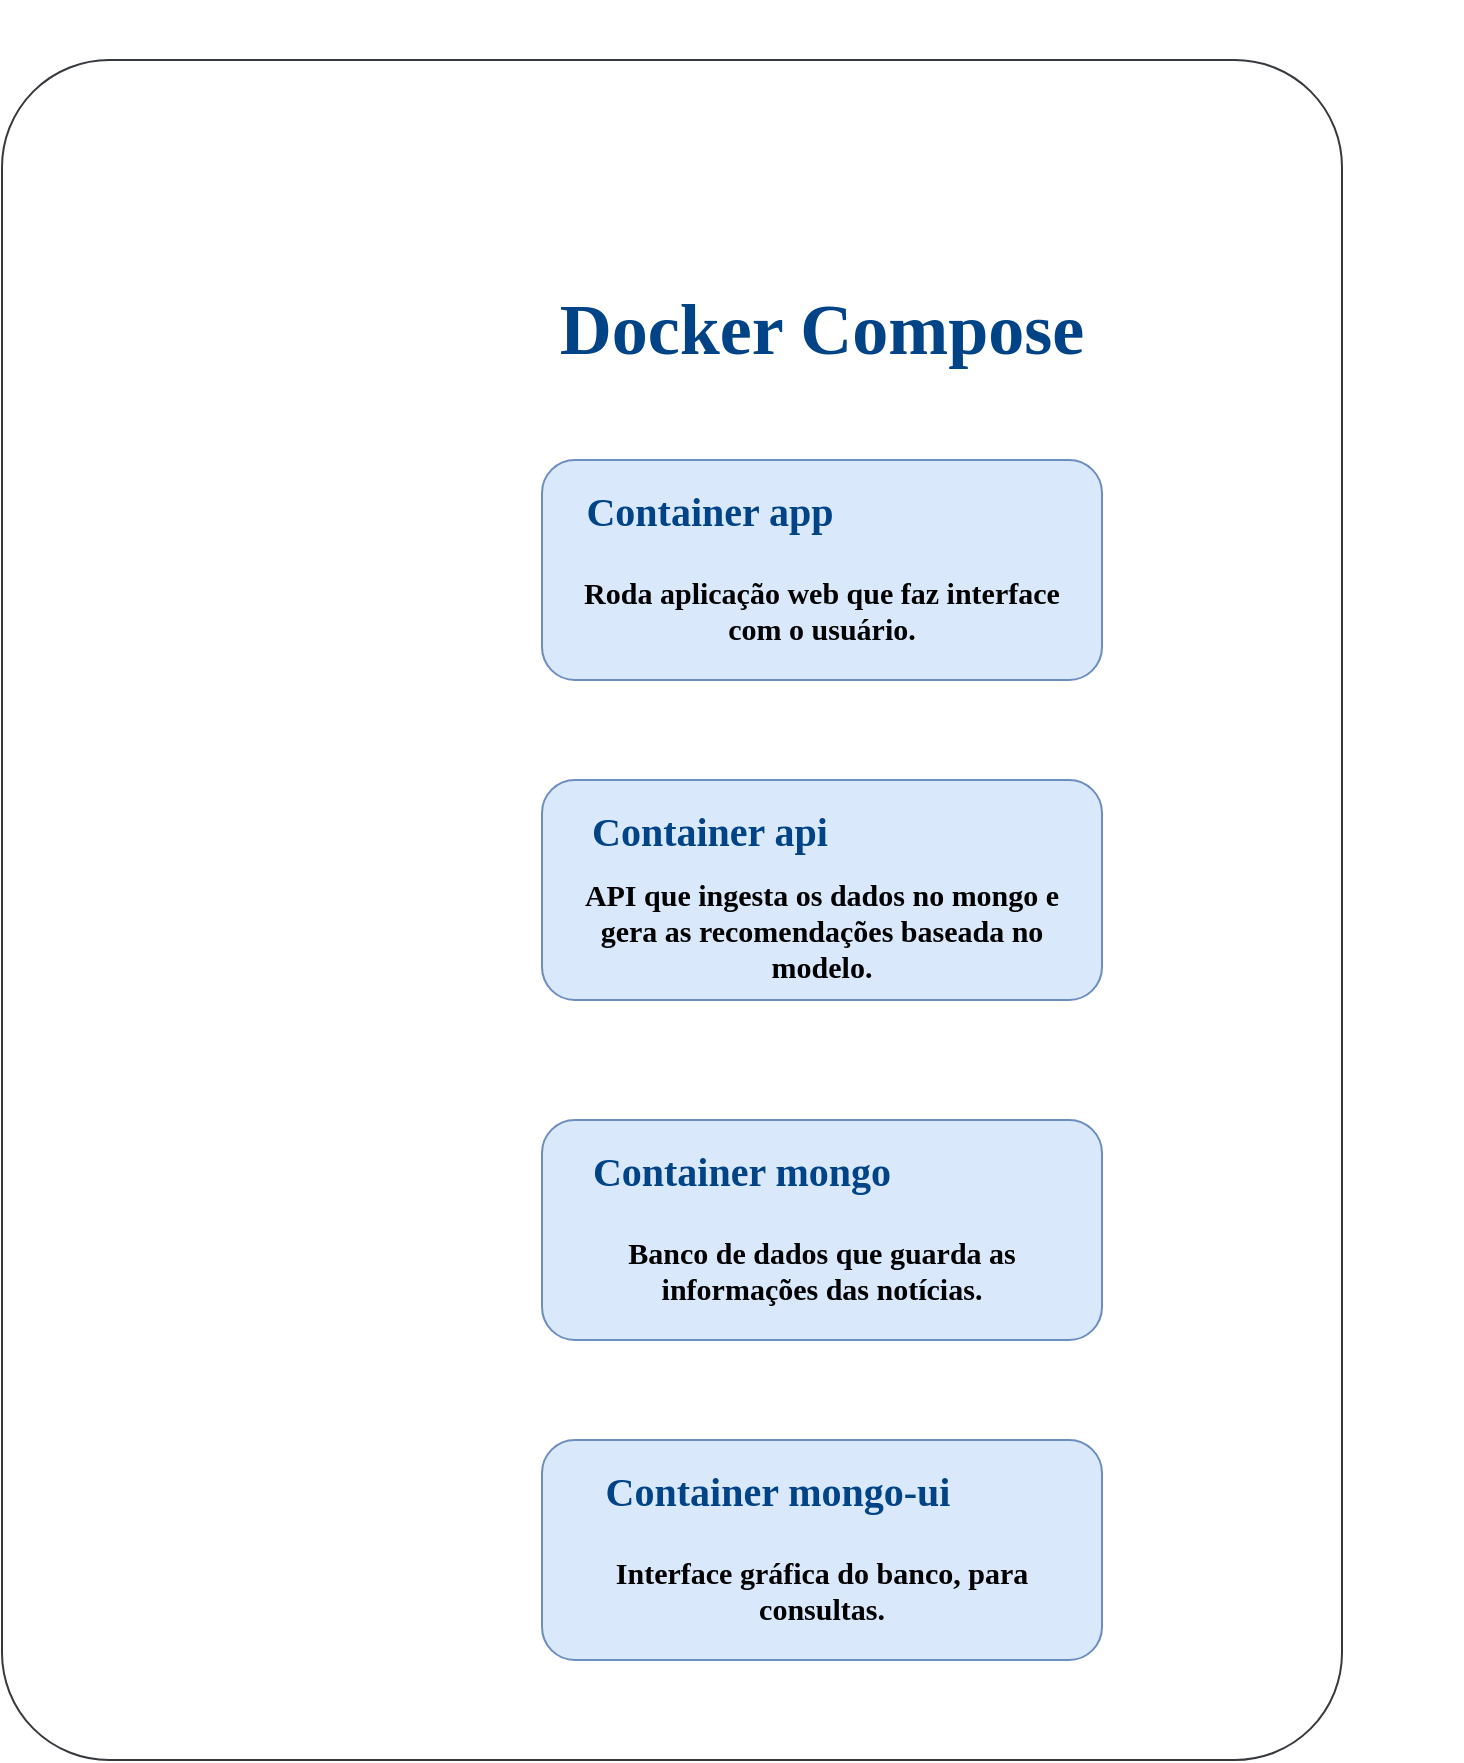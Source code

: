 <mxfile version="26.0.14" pages="3">
  <diagram id="mfyG8a96DU1D5726OxV5" name="containers">
    <mxGraphModel dx="1360" dy="765" grid="1" gridSize="10" guides="1" tooltips="1" connect="1" arrows="1" fold="1" page="1" pageScale="1" pageWidth="827" pageHeight="1169" math="0" shadow="0">
      <root>
        <mxCell id="0" />
        <mxCell id="1" parent="0" />
        <mxCell id="7" value="" style="rounded=1;whiteSpace=wrap;html=1;fillColor=#FFFFFF;strokeColor=#36393d;arcSize=8;" parent="1" vertex="1">
          <mxGeometry x="60" y="30" width="670" height="850" as="geometry" />
        </mxCell>
        <mxCell id="6" value="" style="shape=image;verticalLabelPosition=bottom;labelBackgroundColor=default;verticalAlign=top;aspect=fixed;imageAspect=0;image=https://media2.dev.to/dynamic/image/width=1000,height=500,fit=cover,gravity=auto,format=auto/https%3A%2F%2Fdev-to-uploads.s3.amazonaws.com%2Fuploads%2Farticles%2F6ey8mizke6etkvdathio.png;clipPath=inset(0% 21.67% 3.33% 39.67%);" parent="1" vertex="1">
          <mxGeometry x="90" y="50" width="208" height="260" as="geometry" />
        </mxCell>
        <mxCell id="10" value="" style="shape=image;verticalLabelPosition=bottom;labelBackgroundColor=default;verticalAlign=top;aspect=fixed;imageAspect=0;image=https://cdn-icons-png.flaticon.com/512/5969/5969124.png;" parent="1" vertex="1">
          <mxGeometry x="640" width="150" height="150" as="geometry" />
        </mxCell>
        <mxCell id="11" value="&lt;font style=&quot;font-size: 36px;&quot;&gt;&lt;b style=&quot;font-size: 36px;&quot;&gt;Docker Compose&lt;/b&gt;&lt;/font&gt;" style="text;html=1;strokeColor=none;fillColor=none;align=center;verticalAlign=middle;whiteSpace=wrap;rounded=0;fontFamily=Roboto Slab;fontSource=https%3A%2F%2Ffonts.googleapis.com%2Fcss%3Ffamily%3DRoboto%2BSlab;fontSize=36;fontColor=#004487;" parent="1" vertex="1">
          <mxGeometry x="320" y="150" width="300" height="30" as="geometry" />
        </mxCell>
        <mxCell id="13" value="" style="rounded=1;whiteSpace=wrap;html=1;fontSize=36;fillColor=#dae8fc;strokeColor=#6c8ebf;" parent="1" vertex="1">
          <mxGeometry x="330" y="230" width="280" height="110" as="geometry" />
        </mxCell>
        <mxCell id="14" value="" style="rounded=1;whiteSpace=wrap;html=1;fontSize=36;fillColor=#dae8fc;strokeColor=#6c8ebf;" parent="1" vertex="1">
          <mxGeometry x="330" y="390" width="280" height="110" as="geometry" />
        </mxCell>
        <mxCell id="15" value="" style="rounded=1;whiteSpace=wrap;html=1;fontSize=36;fillColor=#dae8fc;strokeColor=#6c8ebf;" parent="1" vertex="1">
          <mxGeometry x="330" y="560" width="280" height="110" as="geometry" />
        </mxCell>
        <mxCell id="16" value="" style="rounded=1;whiteSpace=wrap;html=1;fontSize=36;fillColor=#dae8fc;strokeColor=#6c8ebf;" parent="1" vertex="1">
          <mxGeometry x="330" y="720" width="280" height="110" as="geometry" />
        </mxCell>
        <mxCell id="17" value="&lt;font style=&quot;font-size: 20px;&quot;&gt;&lt;b style=&quot;font-size: 20px;&quot;&gt;Container app&lt;/b&gt;&lt;/font&gt;" style="text;html=1;strokeColor=none;fillColor=none;align=center;verticalAlign=middle;whiteSpace=wrap;rounded=0;fontFamily=Roboto Slab;fontSource=https%3A%2F%2Ffonts.googleapis.com%2Fcss%3Ffamily%3DRoboto%2BSlab;fontSize=20;fontColor=#004487;" parent="1" vertex="1">
          <mxGeometry x="264" y="240" width="300" height="30" as="geometry" />
        </mxCell>
        <mxCell id="19" value="&lt;font style=&quot;font-size: 20px;&quot;&gt;&lt;b style=&quot;font-size: 20px;&quot;&gt;Container api&lt;/b&gt;&lt;/font&gt;" style="text;html=1;strokeColor=none;fillColor=none;align=center;verticalAlign=middle;whiteSpace=wrap;rounded=0;fontFamily=Roboto Slab;fontSource=https%3A%2F%2Ffonts.googleapis.com%2Fcss%3Ffamily%3DRoboto%2BSlab;fontSize=20;fontColor=#004487;" parent="1" vertex="1">
          <mxGeometry x="264" y="400" width="300" height="30" as="geometry" />
        </mxCell>
        <mxCell id="20" value="&lt;font style=&quot;font-size: 20px;&quot;&gt;&lt;b style=&quot;font-size: 20px;&quot;&gt;Container mongo&lt;/b&gt;&lt;/font&gt;" style="text;html=1;strokeColor=none;fillColor=none;align=center;verticalAlign=middle;whiteSpace=wrap;rounded=0;fontFamily=Roboto Slab;fontSource=https%3A%2F%2Ffonts.googleapis.com%2Fcss%3Ffamily%3DRoboto%2BSlab;fontSize=20;fontColor=#004487;" parent="1" vertex="1">
          <mxGeometry x="280" y="570" width="300" height="30" as="geometry" />
        </mxCell>
        <mxCell id="21" value="&lt;font style=&quot;font-size: 20px;&quot;&gt;&lt;b style=&quot;font-size: 20px;&quot;&gt;Container mongo-ui&lt;/b&gt;&lt;/font&gt;" style="text;html=1;strokeColor=none;fillColor=none;align=center;verticalAlign=middle;whiteSpace=wrap;rounded=0;fontFamily=Roboto Slab;fontSource=https%3A%2F%2Ffonts.googleapis.com%2Fcss%3Ffamily%3DRoboto%2BSlab;fontSize=20;fontColor=#004487;" parent="1" vertex="1">
          <mxGeometry x="298" y="730" width="300" height="30" as="geometry" />
        </mxCell>
        <mxCell id="23" value="" style="shape=image;verticalLabelPosition=bottom;labelBackgroundColor=default;verticalAlign=top;aspect=fixed;imageAspect=0;image=https://streamlit.io/images/brand/streamlit-logo-secondary-colormark-lighttext.png;clipPath=inset(11.93% 33.67% 46.59% 33%);" parent="1" vertex="1">
          <mxGeometry x="558.36" y="200" width="81.64" height="59.6" as="geometry" />
        </mxCell>
        <mxCell id="24" value="" style="shape=image;verticalLabelPosition=bottom;labelBackgroundColor=default;verticalAlign=top;aspect=fixed;imageAspect=0;image=https://cdn.worldvectorlogo.com/logos/fastapi.svg;" parent="1" vertex="1">
          <mxGeometry x="569.18" y="370" width="60" height="60" as="geometry" />
        </mxCell>
        <mxCell id="30" value="" style="shape=image;verticalLabelPosition=bottom;labelBackgroundColor=default;verticalAlign=top;aspect=fixed;imageAspect=0;image=https://img.icons8.com/color/512/mongodb.png;" parent="1" vertex="1">
          <mxGeometry x="564" y="540" width="72" height="72" as="geometry" />
        </mxCell>
        <mxCell id="31" value="" style="shape=image;verticalLabelPosition=bottom;labelBackgroundColor=default;verticalAlign=top;aspect=fixed;imageAspect=0;image=https://img.icons8.com/color/512/mongodb.png;" parent="1" vertex="1">
          <mxGeometry x="563.18" y="700" width="72" height="72" as="geometry" />
        </mxCell>
        <mxCell id="33" value="&lt;font color=&quot;#000000&quot; style=&quot;font-size: 15px;&quot;&gt;&lt;b style=&quot;font-size: 15px;&quot;&gt;Roda aplicação web que faz interface com o usuário.&lt;/b&gt;&lt;/font&gt;" style="text;html=1;strokeColor=none;fillColor=none;align=center;verticalAlign=middle;whiteSpace=wrap;rounded=0;fontFamily=Roboto Slab;fontSource=https%3A%2F%2Ffonts.googleapis.com%2Fcss%3Ffamily%3DRoboto%2BSlab;fontSize=15;fontColor=#004487;" parent="1" vertex="1">
          <mxGeometry x="350" y="290" width="240" height="30" as="geometry" />
        </mxCell>
        <mxCell id="34" value="&lt;font color=&quot;#000000&quot; style=&quot;font-size: 15px;&quot;&gt;&lt;b style=&quot;font-size: 15px;&quot;&gt;API que ingesta os dados no mongo e gera as recomendações baseada no modelo.&lt;/b&gt;&lt;/font&gt;" style="text;html=1;strokeColor=none;fillColor=none;align=center;verticalAlign=middle;whiteSpace=wrap;rounded=0;fontFamily=Roboto Slab;fontSource=https%3A%2F%2Ffonts.googleapis.com%2Fcss%3Ffamily%3DRoboto%2BSlab;fontSize=15;fontColor=#004487;" parent="1" vertex="1">
          <mxGeometry x="345" y="450" width="250" height="30" as="geometry" />
        </mxCell>
        <mxCell id="35" value="&lt;font color=&quot;#000000&quot; style=&quot;font-size: 15px;&quot;&gt;&lt;b style=&quot;font-size: 15px;&quot;&gt;Banco de dados que guarda as informações das notícias.&lt;/b&gt;&lt;/font&gt;" style="text;html=1;strokeColor=none;fillColor=none;align=center;verticalAlign=middle;whiteSpace=wrap;rounded=0;fontFamily=Roboto Slab;fontSource=https%3A%2F%2Ffonts.googleapis.com%2Fcss%3Ffamily%3DRoboto%2BSlab;fontSize=15;fontColor=#004487;" parent="1" vertex="1">
          <mxGeometry x="350" y="620" width="240" height="30" as="geometry" />
        </mxCell>
        <mxCell id="36" value="&lt;font color=&quot;#000000&quot; style=&quot;font-size: 15px;&quot;&gt;&lt;b style=&quot;font-size: 15px;&quot;&gt;Interface gráfica do banco, para consultas.&lt;/b&gt;&lt;/font&gt;" style="text;html=1;strokeColor=none;fillColor=none;align=center;verticalAlign=middle;whiteSpace=wrap;rounded=0;fontFamily=Roboto Slab;fontSource=https%3A%2F%2Ffonts.googleapis.com%2Fcss%3Ffamily%3DRoboto%2BSlab;fontSize=15;fontColor=#004487;" parent="1" vertex="1">
          <mxGeometry x="350" y="780" width="240" height="30" as="geometry" />
        </mxCell>
      </root>
    </mxGraphModel>
  </diagram>
  <diagram id="VmCeNL-hDI-RfSfwbeI3" name="arquitetura">
    <mxGraphModel dx="777" dy="437" grid="1" gridSize="10" guides="1" tooltips="1" connect="1" arrows="1" fold="1" page="1" pageScale="1" pageWidth="827" pageHeight="1169" math="0" shadow="0">
      <root>
        <mxCell id="0" />
        <mxCell id="1" parent="0" />
        <mxCell id="q2OS-33zKVe1yGkHf3zO-1" value="" style="rounded=1;whiteSpace=wrap;html=1;strokeColor=none;arcSize=10;" parent="1" vertex="1">
          <mxGeometry x="110" y="60" width="750" height="280" as="geometry" />
        </mxCell>
        <mxCell id="RvLRU4nskbkqkkRxh--S-11" style="edgeStyle=orthogonalEdgeStyle;rounded=0;orthogonalLoop=1;jettySize=auto;html=1;exitX=1;exitY=0.5;exitDx=0;exitDy=0;" edge="1" parent="1" source="q2OS-33zKVe1yGkHf3zO-3" target="q2OS-33zKVe1yGkHf3zO-11">
          <mxGeometry relative="1" as="geometry" />
        </mxCell>
        <mxCell id="RvLRU4nskbkqkkRxh--S-12" value="hash notícia" style="edgeLabel;html=1;align=center;verticalAlign=middle;resizable=0;points=[];" vertex="1" connectable="0" parent="RvLRU4nskbkqkkRxh--S-11">
          <mxGeometry x="-0.454" y="-1" relative="1" as="geometry">
            <mxPoint x="26" y="-1" as="offset" />
          </mxGeometry>
        </mxCell>
        <mxCell id="DzNDHhGczwYWZFNVgzF8-4" style="edgeStyle=orthogonalEdgeStyle;rounded=0;orthogonalLoop=1;jettySize=auto;html=1;exitX=0.5;exitY=0;exitDx=0;exitDy=0;" edge="1" parent="1" source="q2OS-33zKVe1yGkHf3zO-3" target="DzNDHhGczwYWZFNVgzF8-3">
          <mxGeometry relative="1" as="geometry" />
        </mxCell>
        <mxCell id="q2OS-33zKVe1yGkHf3zO-3" value="&lt;font data-font-src=&quot;https://fonts.googleapis.com/css?family=Roboto+Slab&quot; face=&quot;Roboto Slab&quot; color=&quot;#000000&quot;&gt;&lt;b&gt;API&lt;/b&gt;&lt;/font&gt;" style="rounded=1;whiteSpace=wrap;html=1;fillColor=#d5e8d4;strokeColor=#82b366;" parent="1" vertex="1">
          <mxGeometry x="560" y="160" width="90" height="60" as="geometry" />
        </mxCell>
        <mxCell id="RvLRU4nskbkqkkRxh--S-9" style="edgeStyle=orthogonalEdgeStyle;rounded=0;orthogonalLoop=1;jettySize=auto;html=1;exitX=1;exitY=0.5;exitDx=0;exitDy=0;" edge="1" parent="1" source="q2OS-33zKVe1yGkHf3zO-8" target="q2OS-33zKVe1yGkHf3zO-3">
          <mxGeometry relative="1" as="geometry" />
        </mxCell>
        <mxCell id="RvLRU4nskbkqkkRxh--S-10" value="/recommendation" style="edgeLabel;html=1;align=center;verticalAlign=middle;resizable=0;points=[];" vertex="1" connectable="0" parent="RvLRU4nskbkqkkRxh--S-9">
          <mxGeometry x="-0.132" relative="1" as="geometry">
            <mxPoint x="7" as="offset" />
          </mxGeometry>
        </mxCell>
        <mxCell id="q2OS-33zKVe1yGkHf3zO-8" value="&lt;font data-font-src=&quot;https://fonts.googleapis.com/css?family=Roboto+Slab&quot; face=&quot;Roboto Slab&quot;&gt;&lt;b&gt;UI&lt;/b&gt;&lt;/font&gt;" style="rounded=1;whiteSpace=wrap;html=1;fillColor=#f8cecc;strokeColor=#b85450;" parent="1" vertex="1">
          <mxGeometry x="312.12" y="160" width="90" height="60" as="geometry" />
        </mxCell>
        <mxCell id="RvLRU4nskbkqkkRxh--S-13" style="edgeStyle=orthogonalEdgeStyle;rounded=0;orthogonalLoop=1;jettySize=auto;html=1;exitX=0.026;exitY=0.278;exitDx=0;exitDy=0;exitPerimeter=0;entryX=1;entryY=0.25;entryDx=0;entryDy=0;" edge="1" parent="1" source="q2OS-33zKVe1yGkHf3zO-11" target="q2OS-33zKVe1yGkHf3zO-3">
          <mxGeometry relative="1" as="geometry" />
        </mxCell>
        <mxCell id="RvLRU4nskbkqkkRxh--S-14" value="título notícia" style="edgeLabel;html=1;align=center;verticalAlign=middle;resizable=0;points=[];" vertex="1" connectable="0" parent="RvLRU4nskbkqkkRxh--S-13">
          <mxGeometry x="0.345" y="1" relative="1" as="geometry">
            <mxPoint x="16" as="offset" />
          </mxGeometry>
        </mxCell>
        <mxCell id="q2OS-33zKVe1yGkHf3zO-11" value="&lt;font data-font-src=&quot;https://fonts.googleapis.com/css?family=Roboto+Slab&quot; face=&quot;Roboto Slab&quot; color=&quot;#000000&quot;&gt;&lt;b&gt;MongoDB&lt;/b&gt;&lt;/font&gt;" style="shape=cylinder3;whiteSpace=wrap;html=1;boundedLbl=1;backgroundOutline=1;size=15;fillColor=#dae8fc;strokeColor=#6c8ebf;" parent="1" vertex="1">
          <mxGeometry x="781" y="155.6" width="60" height="70" as="geometry" />
        </mxCell>
        <mxCell id="RvLRU4nskbkqkkRxh--S-3" style="edgeStyle=orthogonalEdgeStyle;rounded=0;orthogonalLoop=1;jettySize=auto;html=1;" edge="1" parent="1" source="PRLoo9w_TC8WbXoKqoRn-1" target="q2OS-33zKVe1yGkHf3zO-8">
          <mxGeometry relative="1" as="geometry" />
        </mxCell>
        <mxCell id="RvLRU4nskbkqkkRxh--S-5" value="hash usuário" style="edgeLabel;html=1;align=center;verticalAlign=middle;resizable=0;points=[];" vertex="1" connectable="0" parent="RvLRU4nskbkqkkRxh--S-3">
          <mxGeometry x="-0.546" y="-2" relative="1" as="geometry">
            <mxPoint x="35" as="offset" />
          </mxGeometry>
        </mxCell>
        <mxCell id="PRLoo9w_TC8WbXoKqoRn-1" value="&lt;font data-font-src=&quot;https://fonts.googleapis.com/css?family=Roboto+Slab&quot; face=&quot;Roboto Slab&quot;&gt;&lt;b&gt;Usuário&lt;/b&gt;&lt;/font&gt;" style="sketch=0;outlineConnect=0;fontColor=#232F3E;gradientColor=none;strokeColor=#232F3E;fillColor=#ffffff;dashed=0;verticalLabelPosition=bottom;verticalAlign=top;align=center;html=1;fontSize=12;fontStyle=0;aspect=fixed;shape=mxgraph.aws4.resourceIcon;resIcon=mxgraph.aws4.user;" vertex="1" parent="1">
          <mxGeometry x="115" y="160" width="60" height="60" as="geometry" />
        </mxCell>
        <mxCell id="RvLRU4nskbkqkkRxh--S-1" value="" style="shape=image;verticalLabelPosition=bottom;labelBackgroundColor=default;verticalAlign=top;aspect=fixed;imageAspect=0;image=https://streamlit.io/images/brand/streamlit-logo-secondary-colormark-lighttext.png;clipPath=inset(11.93% 33.67% 46.59% 33%);" vertex="1" parent="1">
          <mxGeometry x="330" y="140" width="54.24" height="39.6" as="geometry" />
        </mxCell>
        <mxCell id="RvLRU4nskbkqkkRxh--S-7" value="" style="endArrow=classic;html=1;rounded=0;exitX=0;exitY=0.25;exitDx=0;exitDy=0;entryX=1;entryY=0.252;entryDx=0;entryDy=0;entryPerimeter=0;" edge="1" parent="1" source="q2OS-33zKVe1yGkHf3zO-8" target="PRLoo9w_TC8WbXoKqoRn-1">
          <mxGeometry width="50" height="50" relative="1" as="geometry">
            <mxPoint x="300" y="158" as="sourcePoint" />
            <mxPoint x="190" y="169.786" as="targetPoint" />
          </mxGeometry>
        </mxCell>
        <mxCell id="RvLRU4nskbkqkkRxh--S-8" value="recomendação" style="edgeLabel;html=1;align=center;verticalAlign=middle;resizable=0;points=[];" vertex="1" connectable="0" parent="RvLRU4nskbkqkkRxh--S-7">
          <mxGeometry x="0.139" y="-1" relative="1" as="geometry">
            <mxPoint x="7" as="offset" />
          </mxGeometry>
        </mxCell>
        <mxCell id="RvLRU4nskbkqkkRxh--S-15" style="edgeStyle=orthogonalEdgeStyle;rounded=0;orthogonalLoop=1;jettySize=auto;html=1;exitX=0;exitY=0.25;exitDx=0;exitDy=0;entryX=1;entryY=0.25;entryDx=0;entryDy=0;" edge="1" parent="1" source="q2OS-33zKVe1yGkHf3zO-3" target="q2OS-33zKVe1yGkHf3zO-8">
          <mxGeometry relative="1" as="geometry" />
        </mxCell>
        <mxCell id="RvLRU4nskbkqkkRxh--S-16" value="recomendações" style="edgeLabel;html=1;align=center;verticalAlign=middle;resizable=0;points=[];" vertex="1" connectable="0" parent="RvLRU4nskbkqkkRxh--S-15">
          <mxGeometry x="0.071" relative="1" as="geometry">
            <mxPoint as="offset" />
          </mxGeometry>
        </mxCell>
        <mxCell id="RvLRU4nskbkqkkRxh--S-18" value="&lt;font data-font-src=&quot;https://fonts.googleapis.com/css?family=Roboto+Slab&quot; face=&quot;Roboto Slab&quot;&gt;01&lt;/font&gt; " style="text;html=1;align=center;verticalAlign=middle;whiteSpace=wrap;rounded=0;labelBackgroundColor=#A680B8;" vertex="1" parent="1">
          <mxGeometry x="156" y="177.6" width="60" height="30" as="geometry" />
        </mxCell>
        <mxCell id="RvLRU4nskbkqkkRxh--S-20" value="&lt;font data-font-src=&quot;https://fonts.googleapis.com/css?family=Roboto+Slab&quot; face=&quot;Roboto Slab&quot;&gt;02&lt;/font&gt; " style="text;html=1;align=center;verticalAlign=middle;whiteSpace=wrap;rounded=0;labelBackgroundColor=#A680B8;" vertex="1" parent="1">
          <mxGeometry x="387" y="177.6" width="60" height="30" as="geometry" />
        </mxCell>
        <mxCell id="RvLRU4nskbkqkkRxh--S-23" value="&lt;font data-font-src=&quot;https://fonts.googleapis.com/css?family=Roboto+Slab&quot; face=&quot;Roboto Slab&quot;&gt;03&lt;/font&gt; " style="text;html=1;align=center;verticalAlign=middle;whiteSpace=wrap;rounded=0;labelBackgroundColor=#A680B8;" vertex="1" parent="1">
          <mxGeometry x="634" y="177.6" width="60" height="30" as="geometry" />
        </mxCell>
        <mxCell id="RvLRU4nskbkqkkRxh--S-24" value="&lt;font face=&quot;Roboto Slab&quot;&gt;04&lt;/font&gt;" style="text;html=1;align=center;verticalAlign=middle;whiteSpace=wrap;rounded=0;labelBackgroundColor=#A680B8;" vertex="1" parent="1">
          <mxGeometry x="730" y="157.8" width="60" height="30" as="geometry" />
        </mxCell>
        <mxCell id="RvLRU4nskbkqkkRxh--S-27" value="&lt;div&gt;&lt;font face=&quot;Roboto Slab&quot;&gt;05&lt;/font&gt;&lt;/div&gt;" style="text;html=1;align=center;verticalAlign=middle;whiteSpace=wrap;rounded=0;labelBackgroundColor=#A680B8;" vertex="1" parent="1">
          <mxGeometry x="511" y="158.6" width="60" height="30" as="geometry" />
        </mxCell>
        <mxCell id="RvLRU4nskbkqkkRxh--S-28" value="06" style="text;html=1;align=center;verticalAlign=middle;whiteSpace=wrap;rounded=0;labelBackgroundColor=#A680B8;" vertex="1" parent="1">
          <mxGeometry x="267" y="157.8" width="60" height="30" as="geometry" />
        </mxCell>
        <mxCell id="DzNDHhGczwYWZFNVgzF8-3" value="&lt;font data-font-src=&quot;https://fonts.googleapis.com/css?family=Roboto+Slab&quot; face=&quot;Roboto Slab&quot;&gt;&lt;b&gt;artefatos modelo&lt;/b&gt;&lt;/font&gt;" style="shape=process;whiteSpace=wrap;html=1;backgroundOutline=1;fillColor=#f8cecc;strokeColor=#b85450;" vertex="1" parent="1">
          <mxGeometry x="565" y="90" width="80" height="40" as="geometry" />
        </mxCell>
        <mxCell id="DzNDHhGczwYWZFNVgzF8-7" style="edgeStyle=orthogonalEdgeStyle;rounded=0;orthogonalLoop=1;jettySize=auto;html=1;" edge="1" parent="1" source="DzNDHhGczwYWZFNVgzF8-6" target="q2OS-33zKVe1yGkHf3zO-3">
          <mxGeometry relative="1" as="geometry" />
        </mxCell>
        <mxCell id="DzNDHhGczwYWZFNVgzF8-8" value="&lt;div style=&quot;color: rgb(204, 204, 204); background-color: rgb(31, 31, 31); font-family: &amp;quot;Droid Sans Mono&amp;quot;, &amp;quot;monospace&amp;quot;, monospace; font-weight: normal; font-size: 14px; line-height: 19px; white-space: pre;&quot;&gt;&lt;div&gt;&lt;br&gt;&lt;/div&gt;&lt;/div&gt;" style="edgeLabel;html=1;align=center;verticalAlign=middle;resizable=0;points=[];" vertex="1" connectable="0" parent="DzNDHhGczwYWZFNVgzF8-7">
          <mxGeometry x="0.157" y="1" relative="1" as="geometry">
            <mxPoint as="offset" />
          </mxGeometry>
        </mxCell>
        <mxCell id="DzNDHhGczwYWZFNVgzF8-9" value="/post_data_into_db" style="edgeLabel;html=1;align=center;verticalAlign=middle;resizable=0;points=[];" vertex="1" connectable="0" parent="DzNDHhGczwYWZFNVgzF8-7">
          <mxGeometry x="0.024" relative="1" as="geometry">
            <mxPoint y="13" as="offset" />
          </mxGeometry>
        </mxCell>
        <mxCell id="DzNDHhGczwYWZFNVgzF8-6" value="&lt;font face=&quot;Roboto Slab&quot;&gt;&lt;b&gt;noticias.csv&lt;/b&gt;&lt;/font&gt;" style="shape=process;whiteSpace=wrap;html=1;backgroundOutline=1;fillColor=#fff2cc;strokeColor=#d6b656;" vertex="1" parent="1">
          <mxGeometry x="552" y="270" width="106" height="30" as="geometry" />
        </mxCell>
        <mxCell id="DzNDHhGczwYWZFNVgzF8-13" style="edgeStyle=orthogonalEdgeStyle;rounded=0;orthogonalLoop=1;jettySize=auto;html=1;exitX=0.75;exitY=1;exitDx=0;exitDy=0;entryX=0.5;entryY=1;entryDx=0;entryDy=0;entryPerimeter=0;" edge="1" parent="1" source="q2OS-33zKVe1yGkHf3zO-3" target="q2OS-33zKVe1yGkHf3zO-11">
          <mxGeometry relative="1" as="geometry">
            <Array as="points">
              <mxPoint x="628" y="240" />
              <mxPoint x="811" y="240" />
            </Array>
          </mxGeometry>
        </mxCell>
        <mxCell id="DzNDHhGczwYWZFNVgzF8-14" value="insere dados no banco" style="edgeLabel;html=1;align=center;verticalAlign=middle;resizable=0;points=[];" vertex="1" connectable="0" parent="DzNDHhGczwYWZFNVgzF8-13">
          <mxGeometry x="0.022" y="1" relative="1" as="geometry">
            <mxPoint as="offset" />
          </mxGeometry>
        </mxCell>
      </root>
    </mxGraphModel>
  </diagram>
  <diagram id="LYeK636v8L_SNPtwuKWN" name="deploy">
    <mxGraphModel dx="938" dy="528" grid="1" gridSize="10" guides="1" tooltips="1" connect="1" arrows="1" fold="1" page="1" pageScale="1" pageWidth="827" pageHeight="1169" math="0" shadow="0">
      <root>
        <mxCell id="0" />
        <mxCell id="1" parent="0" />
        <mxCell id="nZphPqPUT1hMkBvUyDz9-11" value="" style="rounded=0;whiteSpace=wrap;html=1;fillColor=#f5f5f5;strokeColor=none;fontColor=#333333;" vertex="1" parent="1">
          <mxGeometry x="160" y="200" width="640" height="250" as="geometry" />
        </mxCell>
        <mxCell id="nZphPqPUT1hMkBvUyDz9-1" value="" style="rounded=0;whiteSpace=wrap;html=1;fillColor=#fff2cc;strokeColor=none;" vertex="1" parent="1">
          <mxGeometry x="160" y="140" width="640" height="60" as="geometry" />
        </mxCell>
        <mxCell id="nZphPqPUT1hMkBvUyDz9-2" value="Git flow" style="text;html=1;align=center;verticalAlign=middle;whiteSpace=wrap;rounded=0;fontFamily=Roboto Slab;fontSource=https%3A%2F%2Ffonts.googleapis.com%2Fcss%3Ffamily%3DRoboto%2BSlab;fontStyle=1;fontColor=#FFB366;fontSize=15;" vertex="1" parent="1">
          <mxGeometry x="172" y="158.5" width="60" height="30" as="geometry" />
        </mxCell>
        <mxCell id="nZphPqPUT1hMkBvUyDz9-9" style="edgeStyle=orthogonalEdgeStyle;rounded=0;orthogonalLoop=1;jettySize=auto;html=1;exitX=1;exitY=0.5;exitDx=0;exitDy=0;entryX=0;entryY=0.5;entryDx=0;entryDy=0;" edge="1" parent="1" source="nZphPqPUT1hMkBvUyDz9-4" target="nZphPqPUT1hMkBvUyDz9-30">
          <mxGeometry relative="1" as="geometry">
            <mxPoint x="430" y="320" as="targetPoint" />
            <Array as="points">
              <mxPoint x="440" y="170" />
            </Array>
          </mxGeometry>
        </mxCell>
        <mxCell id="nZphPqPUT1hMkBvUyDz9-10" value="Pull Request" style="edgeLabel;html=1;align=center;verticalAlign=middle;resizable=0;points=[];" vertex="1" connectable="0" parent="nZphPqPUT1hMkBvUyDz9-9">
          <mxGeometry x="-0.2" y="-1" relative="1" as="geometry">
            <mxPoint x="2" y="-1" as="offset" />
          </mxGeometry>
        </mxCell>
        <mxCell id="nZphPqPUT1hMkBvUyDz9-4" value="&amp;nbsp; &lt;font style=&quot;color: rgb(51, 51, 255);&quot; data-font-src=&quot;https://fonts.googleapis.com/css?family=Roboto+Slab&quot; face=&quot;Roboto Slab&quot;&gt;&lt;b&gt;dev&lt;/b&gt;&lt;/font&gt;" style="rounded=1;whiteSpace=wrap;html=1;fillColor=#dae8fc;strokeColor=#6c8ebf;" vertex="1" parent="1">
          <mxGeometry x="270" y="155" width="70" height="30" as="geometry" />
        </mxCell>
        <mxCell id="nZphPqPUT1hMkBvUyDz9-6" value="" style="shape=image;verticalLabelPosition=bottom;labelBackgroundColor=default;verticalAlign=top;aspect=fixed;imageAspect=0;image=https://www.svgrepo.com/show/327279/git-branch.svg;" vertex="1" parent="1">
          <mxGeometry x="270" y="158" width="25" height="25" as="geometry" />
        </mxCell>
        <mxCell id="nZphPqPUT1hMkBvUyDz9-40" style="edgeStyle=orthogonalEdgeStyle;rounded=0;orthogonalLoop=1;jettySize=auto;html=1;exitX=0.5;exitY=1;exitDx=0;exitDy=0;entryX=0.5;entryY=0;entryDx=0;entryDy=0;dashed=1;" edge="1" parent="1" source="nZphPqPUT1hMkBvUyDz9-7" target="nZphPqPUT1hMkBvUyDz9-13">
          <mxGeometry relative="1" as="geometry" />
        </mxCell>
        <mxCell id="nZphPqPUT1hMkBvUyDz9-41" value="&lt;font style=&quot;color: rgb(76, 0, 153);&quot; data-font-src=&quot;https://fonts.googleapis.com/css?family=Roboto+Slab&quot; face=&quot;Roboto Slab&quot;&gt;&lt;b&gt;CD pipeline&lt;/b&gt;&lt;/font&gt;" style="edgeLabel;html=1;align=center;verticalAlign=middle;resizable=0;points=[];" vertex="1" connectable="0" parent="nZphPqPUT1hMkBvUyDz9-40">
          <mxGeometry x="-0.155" relative="1" as="geometry">
            <mxPoint y="7" as="offset" />
          </mxGeometry>
        </mxCell>
        <mxCell id="nZphPqPUT1hMkBvUyDz9-42" value="&lt;div align=&quot;right&quot;&gt;&lt;br&gt;&lt;/div&gt;" style="edgeLabel;html=1;align=center;verticalAlign=middle;resizable=0;points=[];" vertex="1" connectable="0" parent="nZphPqPUT1hMkBvUyDz9-40">
          <mxGeometry x="-0.175" y="2" relative="1" as="geometry">
            <mxPoint as="offset" />
          </mxGeometry>
        </mxCell>
        <mxCell id="nZphPqPUT1hMkBvUyDz9-7" value="&amp;nbsp;&amp;nbsp; &lt;font style=&quot;color: rgb(153, 0, 0);&quot; face=&quot;Roboto Slab&quot;&gt;&lt;b&gt;main&lt;/b&gt;&lt;/font&gt;" style="rounded=1;whiteSpace=wrap;html=1;fillColor=#f8cecc;strokeColor=#b85450;" vertex="1" parent="1">
          <mxGeometry x="672" y="153" width="70" height="30" as="geometry" />
        </mxCell>
        <mxCell id="nZphPqPUT1hMkBvUyDz9-8" value="" style="shape=image;verticalLabelPosition=bottom;labelBackgroundColor=default;verticalAlign=top;aspect=fixed;imageAspect=0;image=https://www.svgrepo.com/show/327279/git-branch.svg;" vertex="1" parent="1">
          <mxGeometry x="672" y="157" width="25" height="25" as="geometry" />
        </mxCell>
        <mxCell id="nZphPqPUT1hMkBvUyDz9-12" value="&lt;div&gt;&lt;br&gt;&lt;/div&gt;&lt;div&gt;&lt;br&gt;&lt;/div&gt;" style="rounded=1;whiteSpace=wrap;html=1;fillColor=#d5e8d4;strokeColor=#82b366;" vertex="1" parent="1">
          <mxGeometry x="420.25" y="250" width="155" height="100" as="geometry" />
        </mxCell>
        <mxCell id="nZphPqPUT1hMkBvUyDz9-13" value="" style="rounded=1;whiteSpace=wrap;html=1;fillColor=#e1d5e7;strokeColor=#9673a6;" vertex="1" parent="1">
          <mxGeometry x="633" y="250" width="150" height="180" as="geometry" />
        </mxCell>
        <mxCell id="nZphPqPUT1hMkBvUyDz9-17" value="&lt;font face=&quot;Roboto Slab&quot; data-font-src=&quot;https://fonts.googleapis.com/css?family=Roboto+Slab&quot;&gt;&lt;b&gt;Pipelines&lt;/b&gt;&lt;/font&gt;" style="text;html=1;align=center;verticalAlign=middle;whiteSpace=wrap;rounded=0;fontSize=15;" vertex="1" parent="1">
          <mxGeometry x="176" y="215" width="60" height="30" as="geometry" />
        </mxCell>
        <mxCell id="nZphPqPUT1hMkBvUyDz9-19" value="" style="endArrow=classic;html=1;rounded=0;dashed=1;entryX=0.5;entryY=0;entryDx=0;entryDy=0;exitX=0.5;exitY=1;exitDx=0;exitDy=0;" edge="1" parent="1" source="nZphPqPUT1hMkBvUyDz9-15" target="nZphPqPUT1hMkBvUyDz9-12">
          <mxGeometry width="50" height="50" relative="1" as="geometry">
            <mxPoint x="497.41" y="185" as="sourcePoint" />
            <mxPoint x="497.605" y="252" as="targetPoint" />
          </mxGeometry>
        </mxCell>
        <mxCell id="nZphPqPUT1hMkBvUyDz9-23" value="Criação instância EC2" style="rounded=0;whiteSpace=wrap;html=1;strokeColor=none;" vertex="1" parent="1">
          <mxGeometry x="663" y="265" width="90" height="30" as="geometry" />
        </mxCell>
        <mxCell id="nZphPqPUT1hMkBvUyDz9-24" value="Cópia de arquivos do repositório" style="rounded=0;whiteSpace=wrap;html=1;strokeColor=none;" vertex="1" parent="1">
          <mxGeometry x="653" y="341.25" width="110" height="30" as="geometry" />
        </mxCell>
        <mxCell id="nZphPqPUT1hMkBvUyDz9-25" value="Configuração instância" style="rounded=0;whiteSpace=wrap;html=1;strokeColor=none;" vertex="1" parent="1">
          <mxGeometry x="662" y="301.25" width="90" height="30" as="geometry" />
        </mxCell>
        <mxCell id="nZphPqPUT1hMkBvUyDz9-26" value="Deploy da aplicação via docker compose" style="rounded=0;whiteSpace=wrap;html=1;strokeColor=none;" vertex="1" parent="1">
          <mxGeometry x="653" y="380" width="110" height="37.5" as="geometry" />
        </mxCell>
        <mxCell id="nZphPqPUT1hMkBvUyDz9-27" value="Testes unitários" style="rounded=0;whiteSpace=wrap;html=1;strokeColor=none;" vertex="1" parent="1">
          <mxGeometry x="452.75" y="265" width="90" height="30" as="geometry" />
        </mxCell>
        <mxCell id="nZphPqPUT1hMkBvUyDz9-28" value="Testes de integração" style="rounded=0;whiteSpace=wrap;html=1;strokeColor=none;" vertex="1" parent="1">
          <mxGeometry x="439.12" y="301.25" width="117.25" height="30" as="geometry" />
        </mxCell>
        <mxCell id="nZphPqPUT1hMkBvUyDz9-32" value="" style="group" vertex="1" connectable="0" parent="1">
          <mxGeometry x="450" y="155" width="95.5" height="30" as="geometry" />
        </mxCell>
        <mxCell id="nZphPqPUT1hMkBvUyDz9-30" value="&lt;div&gt;&lt;br&gt;&lt;/div&gt;&lt;div&gt;&lt;br&gt;&lt;/div&gt;" style="rounded=1;whiteSpace=wrap;html=1;fillColor=#d5e8d4;strokeColor=#82b366;" vertex="1" parent="nZphPqPUT1hMkBvUyDz9-32">
          <mxGeometry width="95.5" height="30" as="geometry" />
        </mxCell>
        <UserObject label="&lt;font data-mx-given-colors=&quot;{&amp;quot;color&amp;quot;:&amp;quot;rgb(0, 153, 77)&amp;quot;}&quot; style=&quot;color: light-dark(rgb(0, 153, 77), rgb(40, 171, 106));&quot; data-font-src=&quot;https://fonts.googleapis.com/css?family=Roboto+Slab&quot; face=&quot;Roboto Slab&quot;&gt;&lt;b&gt;CI pipeline&lt;/b&gt;&lt;/font&gt;" link="&lt;font face=&quot;Roboto Slab&quot; data-font-src=&quot;https://fonts.googleapis.com/css?family=Roboto+Slab&quot; style=&quot;color: light-dark(rgb(0, 153, 77), rgb(40, 171, 106));&quot; data-mx-given-colors=&quot;{&amp;quot;color&amp;quot;:&amp;quot;rgb(0, 153, 77)&amp;quot;}&quot;&gt;&lt;b&gt;CI pipeline&lt;/b&gt;&lt;/font&gt;" id="nZphPqPUT1hMkBvUyDz9-15">
          <mxCell style="text;whiteSpace=wrap;html=1;fontSize=13;" vertex="1" parent="nZphPqPUT1hMkBvUyDz9-32">
            <mxGeometry x="9.5" width="76" height="30" as="geometry" />
          </mxCell>
        </UserObject>
        <mxCell id="nZphPqPUT1hMkBvUyDz9-34" style="edgeStyle=orthogonalEdgeStyle;rounded=0;orthogonalLoop=1;jettySize=auto;html=1;exitX=1;exitY=0.5;exitDx=0;exitDy=0;entryX=0;entryY=0.5;entryDx=0;entryDy=0;" edge="1" parent="1" source="nZphPqPUT1hMkBvUyDz9-30" target="nZphPqPUT1hMkBvUyDz9-8">
          <mxGeometry relative="1" as="geometry">
            <mxPoint x="506.5" y="169" as="sourcePoint" />
          </mxGeometry>
        </mxCell>
        <mxCell id="nZphPqPUT1hMkBvUyDz9-35" value="Merge" style="edgeLabel;html=1;align=center;verticalAlign=middle;resizable=0;points=[];" vertex="1" connectable="0" parent="nZphPqPUT1hMkBvUyDz9-34">
          <mxGeometry x="-0.208" y="-3" relative="1" as="geometry">
            <mxPoint x="6" y="-2" as="offset" />
          </mxGeometry>
        </mxCell>
      </root>
    </mxGraphModel>
  </diagram>
</mxfile>
